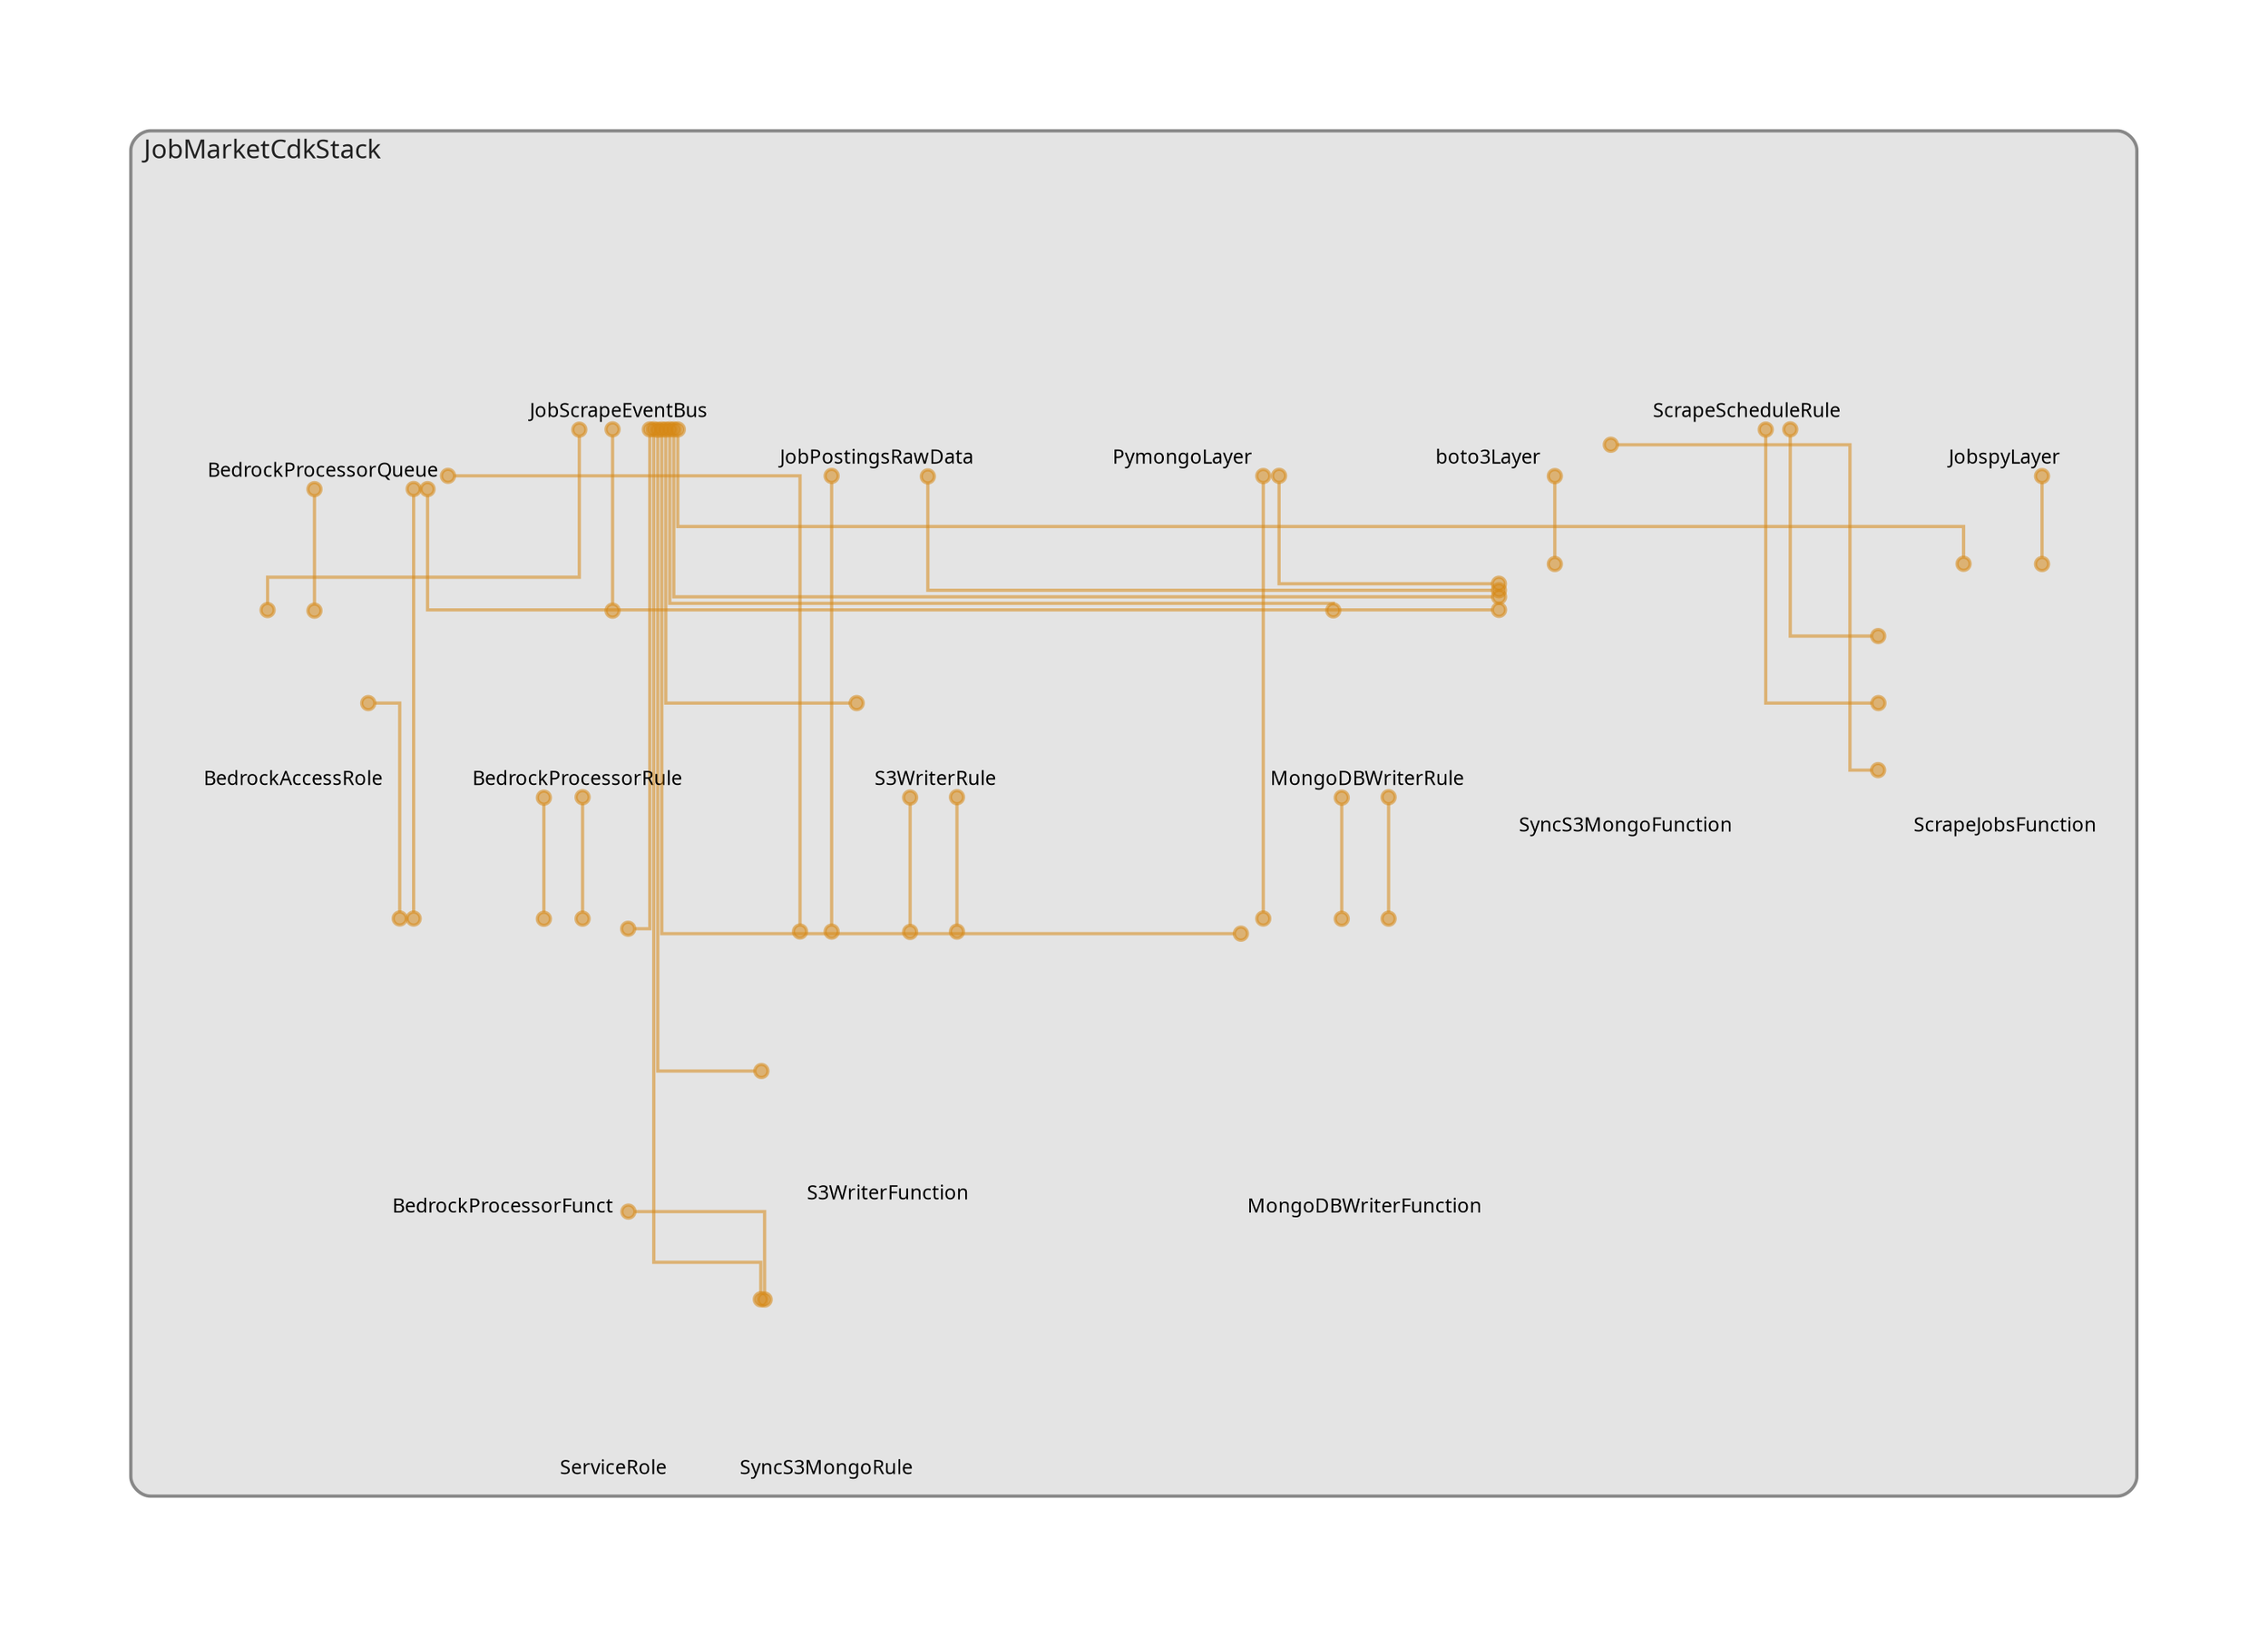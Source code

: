digraph "Diagram" {
  splines = "ortho";
  pad = "1.0";
  nodesep = "0.60";
  ranksep = "0.75";
  fontname = "Sans-Serif";
  fontsize = "15";
  dpi = "200";
  rankdir = "BT";
  compound = "true";
  fontcolor = "#222222";
  edge [
    color = "#D5871488",
    penwidth = 2,
    arrowhead = "dot",
    arrowtail = "dot",
  ];
  node [
    shape = "box",
    style = "rounded",
    fixedsize = true,
    width = 1.7,
    height = 1.7,
    labelloc = "c",
    imagescale = true,
    fontname = "Sans-Serif",
    fontsize = 8,
    margin = 8,
  ];
  subgraph "JobMarketCdkStack" {
    subgraph "cluster-SubGraph.JobMarketCdkStack" {
      graph [
        label = "JobMarketCdkStack",
        labelloc = "b",
        labeljust = "l",
        margin = "10",
        fontsize = "16",
        penwidth = "2",
        pencolor = "#888888",
        style = "filled,rounded",
        fillcolor = "#e4e4e4",
      ];
      "JobMarketCdkStack/JobPostingsRawData" [
        label = " JobPostingsRawData",
        fontsize = 12,
        image = "/Users/akhoshrozeh/Projects/jobMarketAnalytics/job-market-cdk/node_modules/cdk-dia/icons/aws/Service/Arch_Storage/64/Arch_Amazon-S3-Standard_64@5x.png",
        imagescale = "true",
        imagepos = "tc",
        penwidth = "0",
        shape = "node",
        fixedsize = "true",
        labelloc = "b",
        width = 2,
        height = 2.266,
      ];
      "JobMarketCdkStack/JobScrapeEventBus" [
        label = " JobScrapeEventBus",
        fontsize = 12,
        image = "/Users/akhoshrozeh/Projects/jobMarketAnalytics/job-market-cdk/node_modules/cdk-dia/icons/aws/Service/Arch_App-Integration/Arch_64/Arch_Amazon-EventBridge_64@5x.png",
        imagescale = "true",
        imagepos = "tc",
        penwidth = "0",
        shape = "node",
        fixedsize = "true",
        labelloc = "b",
        width = 1.2,
        height = 1.466,
      ];
      "JobMarketCdkStack/BedrockProcessorQueue" [
        label = "\nBedrockProcessorQueue",
        fontsize = 12,
        image = "/Users/akhoshrozeh/Projects/jobMarketAnalytics/job-market-cdk/node_modules/cdk-dia/icons/aws/Service/Arch_App-Integration/Arch_64/Arch_AWS-Simple-Queue-Service_64@5x.png",
        imagescale = "true",
        imagepos = "tc",
        penwidth = "0",
        shape = "node",
        fixedsize = "true",
        labelloc = "b",
        width = 2,
        height = 2.4819999999999998,
      ];
      "JobMarketCdkStack/PymongoLayer" [
        label = " PymongoLayer",
        fontsize = 12,
        image = "/Users/akhoshrozeh/Projects/jobMarketAnalytics/job-market-cdk/node_modules/cdk-dia/icons/aws/Service/Arch_Compute/64/Arch_AWS-Lambda_64@5x.png",
        imagescale = "true",
        imagepos = "tc",
        penwidth = "0",
        shape = "node",
        fixedsize = "true",
        labelloc = "b",
        width = 2,
        height = 2.266,
      ];
      "JobMarketCdkStack/boto3Layer" [
        label = " boto3Layer",
        fontsize = 12,
        image = "/Users/akhoshrozeh/Projects/jobMarketAnalytics/job-market-cdk/node_modules/cdk-dia/icons/aws/Service/Arch_Compute/64/Arch_AWS-Lambda_64@5x.png",
        imagescale = "true",
        imagepos = "tc",
        penwidth = "0",
        shape = "node",
        fixedsize = "true",
        labelloc = "b",
        width = 2,
        height = 2.266,
      ];
      "JobMarketCdkStack/JobspyLayer" [
        label = " JobspyLayer",
        fontsize = 12,
        image = "/Users/akhoshrozeh/Projects/jobMarketAnalytics/job-market-cdk/node_modules/cdk-dia/icons/aws/Service/Arch_Compute/64/Arch_AWS-Lambda_64@5x.png",
        imagescale = "true",
        imagepos = "tc",
        penwidth = "0",
        shape = "node",
        fixedsize = "true",
        labelloc = "b",
        width = 2,
        height = 2.266,
      ];
      "JobMarketCdkStack/SyncS3MongoFunction" [
        label = " SyncS3MongoFunction",
        fontsize = 12,
        image = "/Users/akhoshrozeh/Projects/jobMarketAnalytics/job-market-cdk/node_modules/cdk-dia/icons/aws/Service/Arch_Compute/64/Arch_AWS-Lambda_64@5x.png",
        imagescale = "true",
        imagepos = "tc",
        penwidth = "0",
        shape = "node",
        fixedsize = "true",
        labelloc = "b",
        width = 2,
        height = 2.266,
      ];
      "JobMarketCdkStack/ScrapeJobsFunction" [
        label = " ScrapeJobsFunction",
        fontsize = 12,
        image = "/Users/akhoshrozeh/Projects/jobMarketAnalytics/job-market-cdk/node_modules/cdk-dia/icons/aws/Service/Arch_Compute/64/Arch_AWS-Lambda_64@5x.png",
        imagescale = "true",
        imagepos = "tc",
        penwidth = "0",
        shape = "node",
        fixedsize = "true",
        labelloc = "b",
        width = 2,
        height = 2.266,
      ];
      "JobMarketCdkStack/S3WriterFunction" [
        label = " S3WriterFunction",
        fontsize = 12,
        image = "/Users/akhoshrozeh/Projects/jobMarketAnalytics/job-market-cdk/node_modules/cdk-dia/icons/aws/Service/Arch_Compute/64/Arch_AWS-Lambda_64@5x.png",
        imagescale = "true",
        imagepos = "tc",
        penwidth = "0",
        shape = "node",
        fixedsize = "true",
        labelloc = "b",
        width = 2,
        height = 2.266,
      ];
      "JobMarketCdkStack/BedrockAccessRole" [
        label = " BedrockAccessRole",
        fontsize = 12,
        image = "/Users/akhoshrozeh/Projects/jobMarketAnalytics/job-market-cdk/node_modules/cdk-dia/icons/aws/Service/Arch_Security-Identity-Compliance/64/Arch_AWS-Identity-and-Access-Management_64@5x.png",
        imagescale = "true",
        imagepos = "tc",
        penwidth = "0",
        shape = "node",
        fixedsize = "true",
        labelloc = "b",
        width = 1.2,
        height = 1.466,
      ];
      "JobMarketCdkStack/BedrockProcessorFunction" [
        label = "\nBedrockProcessorFunct",
        fontsize = 12,
        image = "/Users/akhoshrozeh/Projects/jobMarketAnalytics/job-market-cdk/node_modules/cdk-dia/icons/aws/Service/Arch_Compute/64/Arch_AWS-Lambda_64@5x.png",
        imagescale = "true",
        imagepos = "tc",
        penwidth = "0",
        shape = "node",
        fixedsize = "true",
        labelloc = "b",
        width = 2,
        height = 2.4819999999999998,
      ];
      "JobMarketCdkStack/MongoDBWriterFunction" [
        label = "\nMongoDBWriterFunction",
        fontsize = 12,
        image = "/Users/akhoshrozeh/Projects/jobMarketAnalytics/job-market-cdk/node_modules/cdk-dia/icons/aws/Service/Arch_Compute/64/Arch_AWS-Lambda_64@5x.png",
        imagescale = "true",
        imagepos = "tc",
        penwidth = "0",
        shape = "node",
        fixedsize = "true",
        labelloc = "b",
        width = 2,
        height = 2.4819999999999998,
      ];
      "JobMarketCdkStack/SyncS3MongoRule" [
        label = " SyncS3MongoRule",
        fontsize = 12,
        image = "/Users/akhoshrozeh/Projects/jobMarketAnalytics/job-market-cdk/node_modules/cdk-dia/icons/aws/Service/Arch_App-Integration/Arch_64/Arch_Amazon-EventBridge_64@5x.png",
        imagescale = "true",
        imagepos = "tc",
        penwidth = "0",
        shape = "node",
        fixedsize = "true",
        labelloc = "b",
        width = 1.2,
        height = 1.466,
      ];
      "JobMarketCdkStack/S3WriterRule" [
        label = " S3WriterRule",
        fontsize = 12,
        image = "/Users/akhoshrozeh/Projects/jobMarketAnalytics/job-market-cdk/node_modules/cdk-dia/icons/aws/Service/Arch_App-Integration/Arch_64/Arch_Amazon-EventBridge_64@5x.png",
        imagescale = "true",
        imagepos = "tc",
        penwidth = "0",
        shape = "node",
        fixedsize = "true",
        labelloc = "b",
        width = 1.2,
        height = 1.466,
      ];
      "JobMarketCdkStack/BedrockProcessorRule" [
        label = " BedrockProcessorRule",
        fontsize = 12,
        image = "/Users/akhoshrozeh/Projects/jobMarketAnalytics/job-market-cdk/node_modules/cdk-dia/icons/aws/Service/Arch_App-Integration/Arch_64/Arch_Amazon-EventBridge_64@5x.png",
        imagescale = "true",
        imagepos = "tc",
        penwidth = "0",
        shape = "node",
        fixedsize = "true",
        labelloc = "b",
        width = 1.2,
        height = 1.466,
      ];
      "JobMarketCdkStack/MongoDBWriterRule" [
        label = " MongoDBWriterRule",
        fontsize = 12,
        image = "/Users/akhoshrozeh/Projects/jobMarketAnalytics/job-market-cdk/node_modules/cdk-dia/icons/aws/Service/Arch_App-Integration/Arch_64/Arch_Amazon-EventBridge_64@5x.png",
        imagescale = "true",
        imagepos = "tc",
        penwidth = "0",
        shape = "node",
        fixedsize = "true",
        labelloc = "b",
        width = 1.2,
        height = 1.466,
      ];
      "JobMarketCdkStack/ScrapeScheduleRule" [
        label = " ScrapeScheduleRule",
        fontsize = 12,
        image = "/Users/akhoshrozeh/Projects/jobMarketAnalytics/job-market-cdk/node_modules/cdk-dia/icons/aws/Service/Arch_App-Integration/Arch_64/Arch_Amazon-EventBridge_64@5x.png",
        imagescale = "true",
        imagepos = "tc",
        penwidth = "0",
        shape = "node",
        fixedsize = "true",
        labelloc = "b",
        width = 1.2,
        height = 1.466,
      ];
      "JobMarketCdkStack/LogRetentionaae0aa3c5b4d4f87b02d85b201efdd8a/ServiceRole" [
        label = " ServiceRole",
        fontsize = 12,
        image = "/Users/akhoshrozeh/Projects/jobMarketAnalytics/job-market-cdk/node_modules/cdk-dia/icons/aws/Service/Arch_Security-Identity-Compliance/64/Arch_AWS-Identity-and-Access-Management_64@5x.png",
        imagescale = "true",
        imagepos = "tc",
        penwidth = "0",
        shape = "node",
        fixedsize = "true",
        labelloc = "b",
        width = 1.2,
        height = 1.466,
      ];
    }
  }
  "JobMarketCdkStack/SyncS3MongoFunction" -> "JobMarketCdkStack/JobPostingsRawData" [
    dir = "both",
  ];
  "JobMarketCdkStack/SyncS3MongoFunction" -> "JobMarketCdkStack/JobScrapeEventBus" [
    dir = "both",
  ];
  "JobMarketCdkStack/SyncS3MongoFunction" -> "JobMarketCdkStack/BedrockProcessorQueue" [
    dir = "both",
  ];
  "JobMarketCdkStack/SyncS3MongoFunction" -> "JobMarketCdkStack/PymongoLayer" [
    dir = "both",
  ];
  "JobMarketCdkStack/SyncS3MongoFunction" -> "JobMarketCdkStack/boto3Layer" [
    dir = "both",
  ];
  "JobMarketCdkStack/ScrapeJobsFunction" -> "JobMarketCdkStack/JobScrapeEventBus" [
    dir = "both",
  ];
  "JobMarketCdkStack/ScrapeJobsFunction" -> "JobMarketCdkStack/boto3Layer" [
    dir = "both",
  ];
  "JobMarketCdkStack/ScrapeJobsFunction" -> "JobMarketCdkStack/JobspyLayer" [
    dir = "both",
  ];
  "JobMarketCdkStack/ScrapeJobsFunction" -> "JobMarketCdkStack/ScrapeScheduleRule" [
    dir = "both",
  ];
  "JobMarketCdkStack/S3WriterFunction" -> "JobMarketCdkStack/JobPostingsRawData" [
    dir = "both",
  ];
  "JobMarketCdkStack/S3WriterFunction" -> "JobMarketCdkStack/JobScrapeEventBus" [
    dir = "both",
  ];
  "JobMarketCdkStack/S3WriterFunction" -> "JobMarketCdkStack/BedrockProcessorQueue" [
    dir = "both",
  ];
  "JobMarketCdkStack/S3WriterFunction" -> "JobMarketCdkStack/S3WriterRule" [
    dir = "both",
  ];
  "JobMarketCdkStack/BedrockAccessRole" -> "JobMarketCdkStack/JobScrapeEventBus" [
    dir = "both",
  ];
  "JobMarketCdkStack/BedrockAccessRole" -> "JobMarketCdkStack/BedrockProcessorQueue" [
    dir = "both",
  ];
  "JobMarketCdkStack/BedrockProcessorFunction" -> "JobMarketCdkStack/JobScrapeEventBus" [
    dir = "both",
  ];
  "JobMarketCdkStack/BedrockProcessorFunction" -> "JobMarketCdkStack/BedrockProcessorQueue" [
    dir = "both",
  ];
  "JobMarketCdkStack/BedrockProcessorFunction" -> "JobMarketCdkStack/BedrockAccessRole" [
    dir = "both",
  ];
  "JobMarketCdkStack/BedrockProcessorFunction" -> "JobMarketCdkStack/BedrockProcessorRule" [
    dir = "both",
  ];
  "JobMarketCdkStack/MongoDBWriterFunction" -> "JobMarketCdkStack/JobScrapeEventBus" [
    dir = "both",
  ];
  "JobMarketCdkStack/MongoDBWriterFunction" -> "JobMarketCdkStack/PymongoLayer" [
    dir = "both",
  ];
  "JobMarketCdkStack/MongoDBWriterFunction" -> "JobMarketCdkStack/MongoDBWriterRule" [
    dir = "both",
  ];
  "JobMarketCdkStack/SyncS3MongoRule" -> "JobMarketCdkStack/JobScrapeEventBus" [
    dir = "both",
  ];
  "JobMarketCdkStack/SyncS3MongoRule" -> "JobMarketCdkStack/BedrockProcessorFunction" [
    dir = "both",
  ];
  "JobMarketCdkStack/S3WriterRule" -> "JobMarketCdkStack/JobScrapeEventBus" [
    dir = "both",
  ];
  "JobMarketCdkStack/S3WriterRule" -> "JobMarketCdkStack/S3WriterFunction" [
    dir = "both",
  ];
  "JobMarketCdkStack/BedrockProcessorRule" -> "JobMarketCdkStack/JobScrapeEventBus" [
    dir = "both",
  ];
  "JobMarketCdkStack/BedrockProcessorRule" -> "JobMarketCdkStack/BedrockProcessorFunction" [
    dir = "both",
  ];
  "JobMarketCdkStack/MongoDBWriterRule" -> "JobMarketCdkStack/JobScrapeEventBus" [
    dir = "both",
  ];
  "JobMarketCdkStack/MongoDBWriterRule" -> "JobMarketCdkStack/MongoDBWriterFunction" [
    dir = "both",
  ];
  "JobMarketCdkStack/ScrapeScheduleRule" -> "JobMarketCdkStack/ScrapeJobsFunction" [
    dir = "both",
  ];
}